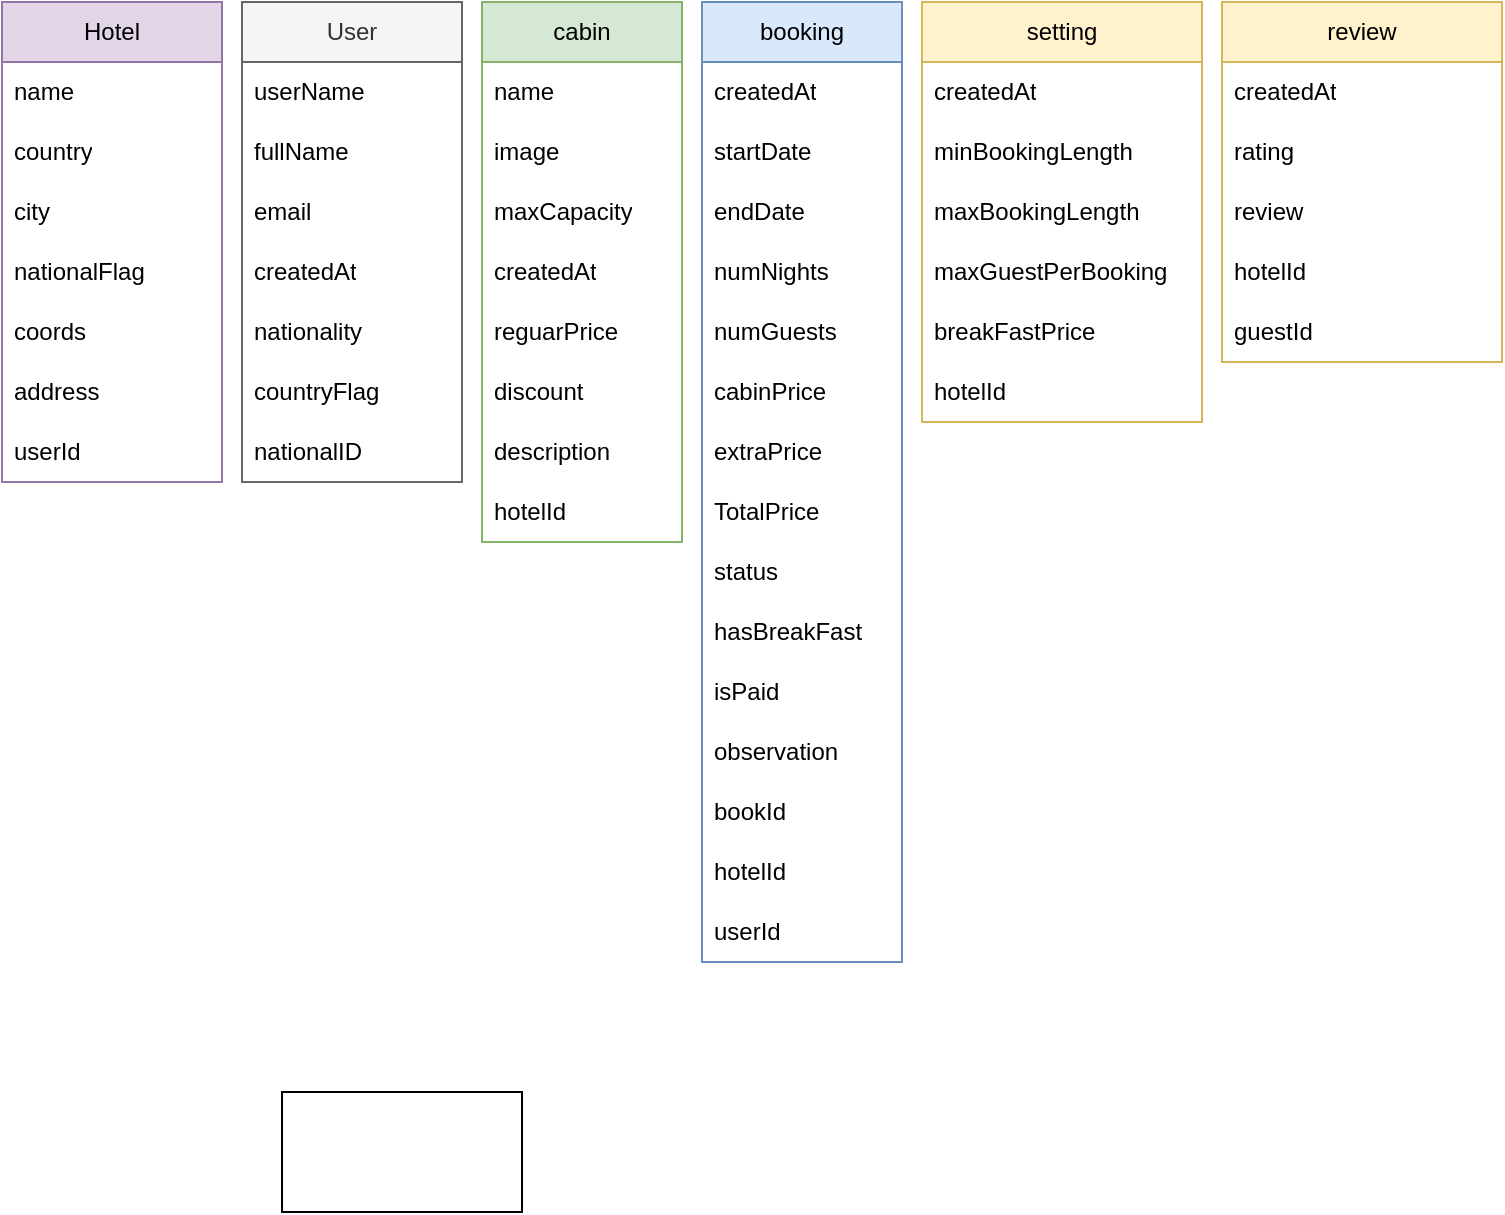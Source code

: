 <mxfile version="22.1.3" type="github">
  <diagram name="Page-1" id="Gi1QBVkOmJKR40ZFFQBc">
    <mxGraphModel dx="879" dy="485" grid="1" gridSize="10" guides="1" tooltips="1" connect="1" arrows="1" fold="1" page="1" pageScale="1" pageWidth="850" pageHeight="1100" math="0" shadow="0">
      <root>
        <mxCell id="0" />
        <mxCell id="1" parent="0" />
        <mxCell id="bWBlooidnNN79LYnT6fm-2" value="Hotel" style="swimlane;fontStyle=0;childLayout=stackLayout;horizontal=1;startSize=30;horizontalStack=0;resizeParent=1;resizeParentMax=0;resizeLast=0;collapsible=1;marginBottom=0;whiteSpace=wrap;html=1;fillColor=#e1d5e7;strokeColor=#9673a6;" vertex="1" parent="1">
          <mxGeometry y="45" width="110" height="240" as="geometry">
            <mxRectangle x="134" y="46" width="70" height="30" as="alternateBounds" />
          </mxGeometry>
        </mxCell>
        <mxCell id="bWBlooidnNN79LYnT6fm-3" value="name" style="text;strokeColor=none;fillColor=none;align=left;verticalAlign=middle;spacingLeft=4;spacingRight=4;overflow=hidden;points=[[0,0.5],[1,0.5]];portConstraint=eastwest;rotatable=0;whiteSpace=wrap;html=1;" vertex="1" parent="bWBlooidnNN79LYnT6fm-2">
          <mxGeometry y="30" width="110" height="30" as="geometry" />
        </mxCell>
        <mxCell id="bWBlooidnNN79LYnT6fm-4" value="country" style="text;strokeColor=none;fillColor=none;align=left;verticalAlign=middle;spacingLeft=4;spacingRight=4;overflow=hidden;points=[[0,0.5],[1,0.5]];portConstraint=eastwest;rotatable=0;whiteSpace=wrap;html=1;" vertex="1" parent="bWBlooidnNN79LYnT6fm-2">
          <mxGeometry y="60" width="110" height="30" as="geometry" />
        </mxCell>
        <mxCell id="bWBlooidnNN79LYnT6fm-6" value="city" style="text;strokeColor=none;fillColor=none;align=left;verticalAlign=middle;spacingLeft=4;spacingRight=4;overflow=hidden;points=[[0,0.5],[1,0.5]];portConstraint=eastwest;rotatable=0;whiteSpace=wrap;html=1;" vertex="1" parent="bWBlooidnNN79LYnT6fm-2">
          <mxGeometry y="90" width="110" height="30" as="geometry" />
        </mxCell>
        <mxCell id="bWBlooidnNN79LYnT6fm-5" value="nationalFlag" style="text;strokeColor=none;fillColor=none;align=left;verticalAlign=middle;spacingLeft=4;spacingRight=4;overflow=hidden;points=[[0,0.5],[1,0.5]];portConstraint=eastwest;rotatable=0;whiteSpace=wrap;html=1;" vertex="1" parent="bWBlooidnNN79LYnT6fm-2">
          <mxGeometry y="120" width="110" height="30" as="geometry" />
        </mxCell>
        <mxCell id="bWBlooidnNN79LYnT6fm-8" value="coords" style="text;strokeColor=none;fillColor=none;align=left;verticalAlign=middle;spacingLeft=4;spacingRight=4;overflow=hidden;points=[[0,0.5],[1,0.5]];portConstraint=eastwest;rotatable=0;whiteSpace=wrap;html=1;" vertex="1" parent="bWBlooidnNN79LYnT6fm-2">
          <mxGeometry y="150" width="110" height="30" as="geometry" />
        </mxCell>
        <mxCell id="bWBlooidnNN79LYnT6fm-7" value="address" style="text;strokeColor=none;fillColor=none;align=left;verticalAlign=middle;spacingLeft=4;spacingRight=4;overflow=hidden;points=[[0,0.5],[1,0.5]];portConstraint=eastwest;rotatable=0;whiteSpace=wrap;html=1;" vertex="1" parent="bWBlooidnNN79LYnT6fm-2">
          <mxGeometry y="180" width="110" height="30" as="geometry" />
        </mxCell>
        <mxCell id="bWBlooidnNN79LYnT6fm-69" value="userId" style="text;strokeColor=none;fillColor=none;align=left;verticalAlign=middle;spacingLeft=4;spacingRight=4;overflow=hidden;points=[[0,0.5],[1,0.5]];portConstraint=eastwest;rotatable=0;whiteSpace=wrap;html=1;" vertex="1" parent="bWBlooidnNN79LYnT6fm-2">
          <mxGeometry y="210" width="110" height="30" as="geometry" />
        </mxCell>
        <mxCell id="bWBlooidnNN79LYnT6fm-9" value="User" style="swimlane;fontStyle=0;childLayout=stackLayout;horizontal=1;startSize=30;horizontalStack=0;resizeParent=1;resizeParentMax=0;resizeLast=0;collapsible=1;marginBottom=0;whiteSpace=wrap;html=1;fillColor=#f5f5f5;fontColor=#333333;strokeColor=#666666;" vertex="1" parent="1">
          <mxGeometry x="120" y="45" width="110" height="240" as="geometry" />
        </mxCell>
        <mxCell id="bWBlooidnNN79LYnT6fm-10" value="userName" style="text;strokeColor=none;fillColor=none;align=left;verticalAlign=middle;spacingLeft=4;spacingRight=4;overflow=hidden;points=[[0,0.5],[1,0.5]];portConstraint=eastwest;rotatable=0;whiteSpace=wrap;html=1;" vertex="1" parent="bWBlooidnNN79LYnT6fm-9">
          <mxGeometry y="30" width="110" height="30" as="geometry" />
        </mxCell>
        <mxCell id="bWBlooidnNN79LYnT6fm-11" value="fullName" style="text;strokeColor=none;fillColor=none;align=left;verticalAlign=middle;spacingLeft=4;spacingRight=4;overflow=hidden;points=[[0,0.5],[1,0.5]];portConstraint=eastwest;rotatable=0;whiteSpace=wrap;html=1;" vertex="1" parent="bWBlooidnNN79LYnT6fm-9">
          <mxGeometry y="60" width="110" height="30" as="geometry" />
        </mxCell>
        <mxCell id="bWBlooidnNN79LYnT6fm-13" value="email" style="text;strokeColor=none;fillColor=none;align=left;verticalAlign=middle;spacingLeft=4;spacingRight=4;overflow=hidden;points=[[0,0.5],[1,0.5]];portConstraint=eastwest;rotatable=0;whiteSpace=wrap;html=1;" vertex="1" parent="bWBlooidnNN79LYnT6fm-9">
          <mxGeometry y="90" width="110" height="30" as="geometry" />
        </mxCell>
        <mxCell id="bWBlooidnNN79LYnT6fm-12" value="createdAt" style="text;strokeColor=none;fillColor=none;align=left;verticalAlign=middle;spacingLeft=4;spacingRight=4;overflow=hidden;points=[[0,0.5],[1,0.5]];portConstraint=eastwest;rotatable=0;whiteSpace=wrap;html=1;" vertex="1" parent="bWBlooidnNN79LYnT6fm-9">
          <mxGeometry y="120" width="110" height="30" as="geometry" />
        </mxCell>
        <mxCell id="bWBlooidnNN79LYnT6fm-16" value="nationality&amp;nbsp;" style="text;strokeColor=none;fillColor=none;align=left;verticalAlign=middle;spacingLeft=4;spacingRight=4;overflow=hidden;points=[[0,0.5],[1,0.5]];portConstraint=eastwest;rotatable=0;whiteSpace=wrap;html=1;" vertex="1" parent="bWBlooidnNN79LYnT6fm-9">
          <mxGeometry y="150" width="110" height="30" as="geometry" />
        </mxCell>
        <mxCell id="bWBlooidnNN79LYnT6fm-15" value="countryFlag" style="text;strokeColor=none;fillColor=none;align=left;verticalAlign=middle;spacingLeft=4;spacingRight=4;overflow=hidden;points=[[0,0.5],[1,0.5]];portConstraint=eastwest;rotatable=0;whiteSpace=wrap;html=1;" vertex="1" parent="bWBlooidnNN79LYnT6fm-9">
          <mxGeometry y="180" width="110" height="30" as="geometry" />
        </mxCell>
        <mxCell id="bWBlooidnNN79LYnT6fm-14" value="nationalID" style="text;strokeColor=none;fillColor=none;align=left;verticalAlign=middle;spacingLeft=4;spacingRight=4;overflow=hidden;points=[[0,0.5],[1,0.5]];portConstraint=eastwest;rotatable=0;whiteSpace=wrap;html=1;" vertex="1" parent="bWBlooidnNN79LYnT6fm-9">
          <mxGeometry y="210" width="110" height="30" as="geometry" />
        </mxCell>
        <mxCell id="bWBlooidnNN79LYnT6fm-20" value="cabin" style="swimlane;fontStyle=0;childLayout=stackLayout;horizontal=1;startSize=30;horizontalStack=0;resizeParent=1;resizeParentMax=0;resizeLast=0;collapsible=1;marginBottom=0;whiteSpace=wrap;html=1;fillColor=#d5e8d4;strokeColor=#82b366;" vertex="1" parent="1">
          <mxGeometry x="240" y="45" width="100" height="270" as="geometry" />
        </mxCell>
        <mxCell id="bWBlooidnNN79LYnT6fm-21" value="name" style="text;strokeColor=none;fillColor=none;align=left;verticalAlign=middle;spacingLeft=4;spacingRight=4;overflow=hidden;points=[[0,0.5],[1,0.5]];portConstraint=eastwest;rotatable=0;whiteSpace=wrap;html=1;" vertex="1" parent="bWBlooidnNN79LYnT6fm-20">
          <mxGeometry y="30" width="100" height="30" as="geometry" />
        </mxCell>
        <mxCell id="bWBlooidnNN79LYnT6fm-22" value="image" style="text;strokeColor=none;fillColor=none;align=left;verticalAlign=middle;spacingLeft=4;spacingRight=4;overflow=hidden;points=[[0,0.5],[1,0.5]];portConstraint=eastwest;rotatable=0;whiteSpace=wrap;html=1;" vertex="1" parent="bWBlooidnNN79LYnT6fm-20">
          <mxGeometry y="60" width="100" height="30" as="geometry" />
        </mxCell>
        <mxCell id="bWBlooidnNN79LYnT6fm-23" value="maxCapacity" style="text;strokeColor=none;fillColor=none;align=left;verticalAlign=middle;spacingLeft=4;spacingRight=4;overflow=hidden;points=[[0,0.5],[1,0.5]];portConstraint=eastwest;rotatable=0;whiteSpace=wrap;html=1;" vertex="1" parent="bWBlooidnNN79LYnT6fm-20">
          <mxGeometry y="90" width="100" height="30" as="geometry" />
        </mxCell>
        <mxCell id="bWBlooidnNN79LYnT6fm-24" value="createdAt" style="text;strokeColor=none;fillColor=none;align=left;verticalAlign=middle;spacingLeft=4;spacingRight=4;overflow=hidden;points=[[0,0.5],[1,0.5]];portConstraint=eastwest;rotatable=0;whiteSpace=wrap;html=1;" vertex="1" parent="bWBlooidnNN79LYnT6fm-20">
          <mxGeometry y="120" width="100" height="30" as="geometry" />
        </mxCell>
        <mxCell id="bWBlooidnNN79LYnT6fm-25" value="reguarPrice" style="text;strokeColor=none;fillColor=none;align=left;verticalAlign=middle;spacingLeft=4;spacingRight=4;overflow=hidden;points=[[0,0.5],[1,0.5]];portConstraint=eastwest;rotatable=0;whiteSpace=wrap;html=1;" vertex="1" parent="bWBlooidnNN79LYnT6fm-20">
          <mxGeometry y="150" width="100" height="30" as="geometry" />
        </mxCell>
        <mxCell id="bWBlooidnNN79LYnT6fm-26" value="discount" style="text;strokeColor=none;fillColor=none;align=left;verticalAlign=middle;spacingLeft=4;spacingRight=4;overflow=hidden;points=[[0,0.5],[1,0.5]];portConstraint=eastwest;rotatable=0;whiteSpace=wrap;html=1;" vertex="1" parent="bWBlooidnNN79LYnT6fm-20">
          <mxGeometry y="180" width="100" height="30" as="geometry" />
        </mxCell>
        <mxCell id="bWBlooidnNN79LYnT6fm-27" value="description" style="text;strokeColor=none;fillColor=none;align=left;verticalAlign=middle;spacingLeft=4;spacingRight=4;overflow=hidden;points=[[0,0.5],[1,0.5]];portConstraint=eastwest;rotatable=0;whiteSpace=wrap;html=1;" vertex="1" parent="bWBlooidnNN79LYnT6fm-20">
          <mxGeometry y="210" width="100" height="30" as="geometry" />
        </mxCell>
        <mxCell id="bWBlooidnNN79LYnT6fm-68" value="hotelId" style="text;strokeColor=none;fillColor=none;align=left;verticalAlign=middle;spacingLeft=4;spacingRight=4;overflow=hidden;points=[[0,0.5],[1,0.5]];portConstraint=eastwest;rotatable=0;whiteSpace=wrap;html=1;" vertex="1" parent="bWBlooidnNN79LYnT6fm-20">
          <mxGeometry y="240" width="100" height="30" as="geometry" />
        </mxCell>
        <mxCell id="bWBlooidnNN79LYnT6fm-28" value="booking" style="swimlane;fontStyle=0;childLayout=stackLayout;horizontal=1;startSize=30;horizontalStack=0;resizeParent=1;resizeParentMax=0;resizeLast=0;collapsible=1;marginBottom=0;whiteSpace=wrap;html=1;fillColor=#dae8fc;strokeColor=#6c8ebf;" vertex="1" parent="1">
          <mxGeometry x="350" y="45" width="100" height="480" as="geometry" />
        </mxCell>
        <mxCell id="bWBlooidnNN79LYnT6fm-29" value="createdAt" style="text;strokeColor=none;fillColor=none;align=left;verticalAlign=middle;spacingLeft=4;spacingRight=4;overflow=hidden;points=[[0,0.5],[1,0.5]];portConstraint=eastwest;rotatable=0;whiteSpace=wrap;html=1;" vertex="1" parent="bWBlooidnNN79LYnT6fm-28">
          <mxGeometry y="30" width="100" height="30" as="geometry" />
        </mxCell>
        <mxCell id="bWBlooidnNN79LYnT6fm-30" value="startDate" style="text;strokeColor=none;fillColor=none;align=left;verticalAlign=middle;spacingLeft=4;spacingRight=4;overflow=hidden;points=[[0,0.5],[1,0.5]];portConstraint=eastwest;rotatable=0;whiteSpace=wrap;html=1;" vertex="1" parent="bWBlooidnNN79LYnT6fm-28">
          <mxGeometry y="60" width="100" height="30" as="geometry" />
        </mxCell>
        <mxCell id="bWBlooidnNN79LYnT6fm-31" value="endDate" style="text;strokeColor=none;fillColor=none;align=left;verticalAlign=middle;spacingLeft=4;spacingRight=4;overflow=hidden;points=[[0,0.5],[1,0.5]];portConstraint=eastwest;rotatable=0;whiteSpace=wrap;html=1;" vertex="1" parent="bWBlooidnNN79LYnT6fm-28">
          <mxGeometry y="90" width="100" height="30" as="geometry" />
        </mxCell>
        <mxCell id="bWBlooidnNN79LYnT6fm-32" value="numNights" style="text;strokeColor=none;fillColor=none;align=left;verticalAlign=middle;spacingLeft=4;spacingRight=4;overflow=hidden;points=[[0,0.5],[1,0.5]];portConstraint=eastwest;rotatable=0;whiteSpace=wrap;html=1;" vertex="1" parent="bWBlooidnNN79LYnT6fm-28">
          <mxGeometry y="120" width="100" height="30" as="geometry" />
        </mxCell>
        <mxCell id="bWBlooidnNN79LYnT6fm-33" value="numGuests" style="text;strokeColor=none;fillColor=none;align=left;verticalAlign=middle;spacingLeft=4;spacingRight=4;overflow=hidden;points=[[0,0.5],[1,0.5]];portConstraint=eastwest;rotatable=0;whiteSpace=wrap;html=1;" vertex="1" parent="bWBlooidnNN79LYnT6fm-28">
          <mxGeometry y="150" width="100" height="30" as="geometry" />
        </mxCell>
        <mxCell id="bWBlooidnNN79LYnT6fm-34" value="cabinPrice" style="text;strokeColor=none;fillColor=none;align=left;verticalAlign=middle;spacingLeft=4;spacingRight=4;overflow=hidden;points=[[0,0.5],[1,0.5]];portConstraint=eastwest;rotatable=0;whiteSpace=wrap;html=1;" vertex="1" parent="bWBlooidnNN79LYnT6fm-28">
          <mxGeometry y="180" width="100" height="30" as="geometry" />
        </mxCell>
        <mxCell id="bWBlooidnNN79LYnT6fm-35" value="extraPrice" style="text;strokeColor=none;fillColor=none;align=left;verticalAlign=middle;spacingLeft=4;spacingRight=4;overflow=hidden;points=[[0,0.5],[1,0.5]];portConstraint=eastwest;rotatable=0;whiteSpace=wrap;html=1;" vertex="1" parent="bWBlooidnNN79LYnT6fm-28">
          <mxGeometry y="210" width="100" height="30" as="geometry" />
        </mxCell>
        <mxCell id="bWBlooidnNN79LYnT6fm-36" value="TotalPrice" style="text;strokeColor=none;fillColor=none;align=left;verticalAlign=middle;spacingLeft=4;spacingRight=4;overflow=hidden;points=[[0,0.5],[1,0.5]];portConstraint=eastwest;rotatable=0;whiteSpace=wrap;html=1;" vertex="1" parent="bWBlooidnNN79LYnT6fm-28">
          <mxGeometry y="240" width="100" height="30" as="geometry" />
        </mxCell>
        <mxCell id="bWBlooidnNN79LYnT6fm-37" value="status" style="text;strokeColor=none;fillColor=none;align=left;verticalAlign=middle;spacingLeft=4;spacingRight=4;overflow=hidden;points=[[0,0.5],[1,0.5]];portConstraint=eastwest;rotatable=0;whiteSpace=wrap;html=1;" vertex="1" parent="bWBlooidnNN79LYnT6fm-28">
          <mxGeometry y="270" width="100" height="30" as="geometry" />
        </mxCell>
        <mxCell id="bWBlooidnNN79LYnT6fm-38" value="hasBreakFast" style="text;strokeColor=none;fillColor=none;align=left;verticalAlign=middle;spacingLeft=4;spacingRight=4;overflow=hidden;points=[[0,0.5],[1,0.5]];portConstraint=eastwest;rotatable=0;whiteSpace=wrap;html=1;" vertex="1" parent="bWBlooidnNN79LYnT6fm-28">
          <mxGeometry y="300" width="100" height="30" as="geometry" />
        </mxCell>
        <mxCell id="bWBlooidnNN79LYnT6fm-39" value="isPaid" style="text;strokeColor=none;fillColor=none;align=left;verticalAlign=middle;spacingLeft=4;spacingRight=4;overflow=hidden;points=[[0,0.5],[1,0.5]];portConstraint=eastwest;rotatable=0;whiteSpace=wrap;html=1;" vertex="1" parent="bWBlooidnNN79LYnT6fm-28">
          <mxGeometry y="330" width="100" height="30" as="geometry" />
        </mxCell>
        <mxCell id="bWBlooidnNN79LYnT6fm-43" value="observation" style="text;strokeColor=none;fillColor=none;align=left;verticalAlign=middle;spacingLeft=4;spacingRight=4;overflow=hidden;points=[[0,0.5],[1,0.5]];portConstraint=eastwest;rotatable=0;whiteSpace=wrap;html=1;" vertex="1" parent="bWBlooidnNN79LYnT6fm-28">
          <mxGeometry y="360" width="100" height="30" as="geometry" />
        </mxCell>
        <mxCell id="bWBlooidnNN79LYnT6fm-65" value="bookId" style="text;strokeColor=none;fillColor=none;align=left;verticalAlign=middle;spacingLeft=4;spacingRight=4;overflow=hidden;points=[[0,0.5],[1,0.5]];portConstraint=eastwest;rotatable=0;whiteSpace=wrap;html=1;" vertex="1" parent="bWBlooidnNN79LYnT6fm-28">
          <mxGeometry y="390" width="100" height="30" as="geometry" />
        </mxCell>
        <mxCell id="bWBlooidnNN79LYnT6fm-66" value="hotelId" style="text;strokeColor=none;fillColor=none;align=left;verticalAlign=middle;spacingLeft=4;spacingRight=4;overflow=hidden;points=[[0,0.5],[1,0.5]];portConstraint=eastwest;rotatable=0;whiteSpace=wrap;html=1;" vertex="1" parent="bWBlooidnNN79LYnT6fm-28">
          <mxGeometry y="420" width="100" height="30" as="geometry" />
        </mxCell>
        <mxCell id="bWBlooidnNN79LYnT6fm-67" value="userId" style="text;strokeColor=none;fillColor=none;align=left;verticalAlign=middle;spacingLeft=4;spacingRight=4;overflow=hidden;points=[[0,0.5],[1,0.5]];portConstraint=eastwest;rotatable=0;whiteSpace=wrap;html=1;" vertex="1" parent="bWBlooidnNN79LYnT6fm-28">
          <mxGeometry y="450" width="100" height="30" as="geometry" />
        </mxCell>
        <mxCell id="bWBlooidnNN79LYnT6fm-45" value="setting" style="swimlane;fontStyle=0;childLayout=stackLayout;horizontal=1;startSize=30;horizontalStack=0;resizeParent=1;resizeParentMax=0;resizeLast=0;collapsible=1;marginBottom=0;whiteSpace=wrap;html=1;fillColor=#fff2cc;strokeColor=#d6b656;" vertex="1" parent="1">
          <mxGeometry x="460" y="45" width="140" height="210" as="geometry" />
        </mxCell>
        <mxCell id="bWBlooidnNN79LYnT6fm-46" value="createdAt" style="text;strokeColor=none;fillColor=none;align=left;verticalAlign=middle;spacingLeft=4;spacingRight=4;overflow=hidden;points=[[0,0.5],[1,0.5]];portConstraint=eastwest;rotatable=0;whiteSpace=wrap;html=1;" vertex="1" parent="bWBlooidnNN79LYnT6fm-45">
          <mxGeometry y="30" width="140" height="30" as="geometry" />
        </mxCell>
        <mxCell id="bWBlooidnNN79LYnT6fm-47" value="minBookingLength" style="text;strokeColor=none;fillColor=none;align=left;verticalAlign=middle;spacingLeft=4;spacingRight=4;overflow=hidden;points=[[0,0.5],[1,0.5]];portConstraint=eastwest;rotatable=0;whiteSpace=wrap;html=1;" vertex="1" parent="bWBlooidnNN79LYnT6fm-45">
          <mxGeometry y="60" width="140" height="30" as="geometry" />
        </mxCell>
        <mxCell id="bWBlooidnNN79LYnT6fm-48" value="maxBookingLength" style="text;strokeColor=none;fillColor=none;align=left;verticalAlign=middle;spacingLeft=4;spacingRight=4;overflow=hidden;points=[[0,0.5],[1,0.5]];portConstraint=eastwest;rotatable=0;whiteSpace=wrap;html=1;" vertex="1" parent="bWBlooidnNN79LYnT6fm-45">
          <mxGeometry y="90" width="140" height="30" as="geometry" />
        </mxCell>
        <mxCell id="bWBlooidnNN79LYnT6fm-49" value="maxGuestPerBooking" style="text;strokeColor=none;fillColor=none;align=left;verticalAlign=middle;spacingLeft=4;spacingRight=4;overflow=hidden;points=[[0,0.5],[1,0.5]];portConstraint=eastwest;rotatable=0;whiteSpace=wrap;html=1;" vertex="1" parent="bWBlooidnNN79LYnT6fm-45">
          <mxGeometry y="120" width="140" height="30" as="geometry" />
        </mxCell>
        <mxCell id="bWBlooidnNN79LYnT6fm-50" value="breakFastPrice" style="text;strokeColor=none;fillColor=none;align=left;verticalAlign=middle;spacingLeft=4;spacingRight=4;overflow=hidden;points=[[0,0.5],[1,0.5]];portConstraint=eastwest;rotatable=0;whiteSpace=wrap;html=1;" vertex="1" parent="bWBlooidnNN79LYnT6fm-45">
          <mxGeometry y="150" width="140" height="30" as="geometry" />
        </mxCell>
        <mxCell id="bWBlooidnNN79LYnT6fm-71" value="hotelId" style="text;strokeColor=none;fillColor=none;align=left;verticalAlign=middle;spacingLeft=4;spacingRight=4;overflow=hidden;points=[[0,0.5],[1,0.5]];portConstraint=eastwest;rotatable=0;whiteSpace=wrap;html=1;" vertex="1" parent="bWBlooidnNN79LYnT6fm-45">
          <mxGeometry y="180" width="140" height="30" as="geometry" />
        </mxCell>
        <mxCell id="bWBlooidnNN79LYnT6fm-53" value="review" style="swimlane;fontStyle=0;childLayout=stackLayout;horizontal=1;startSize=30;horizontalStack=0;resizeParent=1;resizeParentMax=0;resizeLast=0;collapsible=1;marginBottom=0;whiteSpace=wrap;html=1;fillColor=#fff2cc;strokeColor=#d6b656;" vertex="1" parent="1">
          <mxGeometry x="610" y="45" width="140" height="180" as="geometry" />
        </mxCell>
        <mxCell id="bWBlooidnNN79LYnT6fm-54" value="createdAt" style="text;strokeColor=none;fillColor=none;align=left;verticalAlign=middle;spacingLeft=4;spacingRight=4;overflow=hidden;points=[[0,0.5],[1,0.5]];portConstraint=eastwest;rotatable=0;whiteSpace=wrap;html=1;" vertex="1" parent="bWBlooidnNN79LYnT6fm-53">
          <mxGeometry y="30" width="140" height="30" as="geometry" />
        </mxCell>
        <mxCell id="bWBlooidnNN79LYnT6fm-55" value="rating" style="text;strokeColor=none;fillColor=none;align=left;verticalAlign=middle;spacingLeft=4;spacingRight=4;overflow=hidden;points=[[0,0.5],[1,0.5]];portConstraint=eastwest;rotatable=0;whiteSpace=wrap;html=1;" vertex="1" parent="bWBlooidnNN79LYnT6fm-53">
          <mxGeometry y="60" width="140" height="30" as="geometry" />
        </mxCell>
        <mxCell id="bWBlooidnNN79LYnT6fm-56" value="review" style="text;strokeColor=none;fillColor=none;align=left;verticalAlign=middle;spacingLeft=4;spacingRight=4;overflow=hidden;points=[[0,0.5],[1,0.5]];portConstraint=eastwest;rotatable=0;whiteSpace=wrap;html=1;" vertex="1" parent="bWBlooidnNN79LYnT6fm-53">
          <mxGeometry y="90" width="140" height="30" as="geometry" />
        </mxCell>
        <mxCell id="bWBlooidnNN79LYnT6fm-57" value="hotelId" style="text;strokeColor=none;fillColor=none;align=left;verticalAlign=middle;spacingLeft=4;spacingRight=4;overflow=hidden;points=[[0,0.5],[1,0.5]];portConstraint=eastwest;rotatable=0;whiteSpace=wrap;html=1;" vertex="1" parent="bWBlooidnNN79LYnT6fm-53">
          <mxGeometry y="120" width="140" height="30" as="geometry" />
        </mxCell>
        <mxCell id="bWBlooidnNN79LYnT6fm-58" value="guestId" style="text;strokeColor=none;fillColor=none;align=left;verticalAlign=middle;spacingLeft=4;spacingRight=4;overflow=hidden;points=[[0,0.5],[1,0.5]];portConstraint=eastwest;rotatable=0;whiteSpace=wrap;html=1;" vertex="1" parent="bWBlooidnNN79LYnT6fm-53">
          <mxGeometry y="150" width="140" height="30" as="geometry" />
        </mxCell>
        <mxCell id="bWBlooidnNN79LYnT6fm-73" value="" style="rounded=0;whiteSpace=wrap;html=1;" vertex="1" parent="1">
          <mxGeometry x="140" y="590" width="120" height="60" as="geometry" />
        </mxCell>
      </root>
    </mxGraphModel>
  </diagram>
</mxfile>
